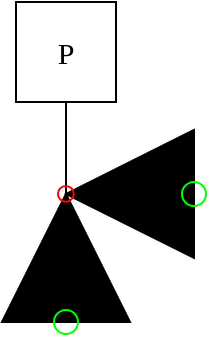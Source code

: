 <mxfile compressed="false" version="20.3.0" type="device">
  <diagram name="ND0018" id="B2a05DhcRu3d1zNm3ssk">
    <mxGraphModel dx="1409" dy="963" grid="1" gridSize="2" guides="1" tooltips="1" connect="1" arrows="1" fold="1" page="1" pageScale="1" pageWidth="1169" pageHeight="827" math="0" shadow="0">
      <root>
        <mxCell id="NGd-z_g-m5v9OcJDIR9X-0" />
        <object label="Symbol" Width="6" Height="10" UoM="mm" id="NGd-z_g-m5v9OcJDIR9X-124">
          <mxCell style="" parent="NGd-z_g-m5v9OcJDIR9X-0" />
        </object>
        <mxCell id="NGd-z_g-m5v9OcJDIR9X-125" value="" style="triangle;whiteSpace=wrap;html=1;fontFamily=Helvetica;fontSize=16;fillColor=#000000;rotation=-90;" parent="NGd-z_g-m5v9OcJDIR9X-124" vertex="1">
          <mxGeometry x="256" y="192" width="64" height="64" as="geometry" />
        </mxCell>
        <mxCell id="NGd-z_g-m5v9OcJDIR9X-126" value="" style="triangle;whiteSpace=wrap;html=1;fontFamily=Helvetica;fontSize=16;fillColor=#000000;flipH=1;" parent="NGd-z_g-m5v9OcJDIR9X-124" vertex="1">
          <mxGeometry x="288" y="160" width="64" height="64" as="geometry" />
        </mxCell>
        <mxCell id="NGd-z_g-m5v9OcJDIR9X-127" value="" style="endArrow=none;html=1;rounded=0;fontFamily=Helvetica;fontSize=16;" parent="NGd-z_g-m5v9OcJDIR9X-124" edge="1">
          <mxGeometry width="50" height="50" relative="1" as="geometry">
            <mxPoint x="288" y="192" as="sourcePoint" />
            <mxPoint x="288" y="146" as="targetPoint" />
          </mxGeometry>
        </mxCell>
        <mxCell id="p1lGe4bLAXNeBevowwBB-0" value="&lt;font face=&quot;Verdana&quot; style=&quot;font-size: 15px;&quot;&gt;P&lt;/font&gt;" style="whiteSpace=wrap;html=1;aspect=fixed;strokeWidth=1;fillColor=none;" vertex="1" parent="NGd-z_g-m5v9OcJDIR9X-124">
          <mxGeometry x="263" y="96" width="50" height="50" as="geometry" />
        </mxCell>
        <mxCell id="NGd-z_g-m5v9OcJDIR9X-128" value="Connection" style="" parent="NGd-z_g-m5v9OcJDIR9X-0" />
        <object label="Connection" PipingConnector="Y" LabelConnector="N" SignalConnector="N" Direction="0" AuxiliaryConnector="N" id="NGd-z_g-m5v9OcJDIR9X-129">
          <mxCell style="vsdxID=1407;fillColor=none;gradientColor=none;shape=stencil(rVFbDsIgEDwNnyQU4glqvcfGblsilmZBS28vZGMsxg9j/JvZmX1kR5g2TLCg0CpE8hdcbR8nYY5CaztPSDZmJEwnTDt4wpH8be6ZL1CcBV39vUxI3KdKh1YbswPTEzuBzlmiVGmKau9zUKM+jlJJQrJBko8QrZ+rrQ5oRJnXyMHBWElhRVx25ebnw/5zVvPFWRm83jxY5zilvf4eSy5xpKZ7AA==);strokeColor=#00FF00;strokeWidth=1;points=[[0.5,0.5,0,0,0]];labelBackgroundColor=none;rounded=0;html=1;whiteSpace=wrap;aspect=fixed;noLabel=1;snapToPoint=1;container=0;fontSize=16;fontFamily=Helvetica;" parent="NGd-z_g-m5v9OcJDIR9X-128" vertex="1">
            <mxGeometry x="346" y="186" width="12" height="12" as="geometry" />
          </mxCell>
        </object>
        <object label="Connection" PipingConnector="Y" LabelConnector="N" SignalConnector="N" Direction="270" AuxiliaryConnector="N" id="NGd-z_g-m5v9OcJDIR9X-130">
          <mxCell style="vsdxID=1407;fillColor=none;gradientColor=none;shape=stencil(rVFbDsIgEDwNnyQU4glqvcfGblsilmZBS28vZGMsxg9j/JvZmX1kR5g2TLCg0CpE8hdcbR8nYY5CaztPSDZmJEwnTDt4wpH8be6ZL1CcBV39vUxI3KdKh1YbswPTEzuBzlmiVGmKau9zUKM+jlJJQrJBko8QrZ+rrQ5oRJnXyMHBWElhRVx25ebnw/5zVvPFWRm83jxY5zilvf4eSy5xpKZ7AA==);strokeColor=#00FF00;strokeWidth=1;points=[[0.5,0.5,0,0,0]];labelBackgroundColor=none;rounded=0;html=1;whiteSpace=wrap;aspect=fixed;noLabel=1;snapToPoint=1;container=0;fontSize=16;fontFamily=Helvetica;" parent="NGd-z_g-m5v9OcJDIR9X-128" vertex="1">
            <mxGeometry x="282" y="250" width="12" height="12" as="geometry" />
          </mxCell>
        </object>
        <mxCell id="NGd-z_g-m5v9OcJDIR9X-135" value="Label" style="locked=1;" parent="NGd-z_g-m5v9OcJDIR9X-0" />
        <mxCell id="NGd-z_g-m5v9OcJDIR9X-137" value="Origo" style="locked=1;" parent="NGd-z_g-m5v9OcJDIR9X-0" />
        <object label="origo" id="NGd-z_g-m5v9OcJDIR9X-138">
          <mxCell style="vsdxID=1407;fillColor=none;gradientColor=none;shape=stencil(rVFbDsIgEDwNnyQU4glqvcfGblsilmZBS28vZGMsxg9j/JvZmX1kR5g2TLCg0CpE8hdcbR8nYY5CaztPSDZmJEwnTDt4wpH8be6ZL1CcBV39vUxI3KdKh1YbswPTEzuBzlmiVGmKau9zUKM+jlJJQrJBko8QrZ+rrQ5oRJnXyMHBWElhRVx25ebnw/5zVvPFWRm83jxY5zilvf4eSy5xpKZ7AA==);strokeColor=#ff0000;strokeWidth=1;points=[[0.5,0.5,0,0,0]];labelBackgroundColor=none;rounded=0;html=1;whiteSpace=wrap;aspect=fixed;noLabel=1;snapToPoint=1;" parent="NGd-z_g-m5v9OcJDIR9X-137" vertex="1">
            <mxGeometry x="284" y="188" width="7.874" height="7.87" as="geometry" />
          </mxCell>
        </object>
      </root>
    </mxGraphModel>
  </diagram>
</mxfile>
